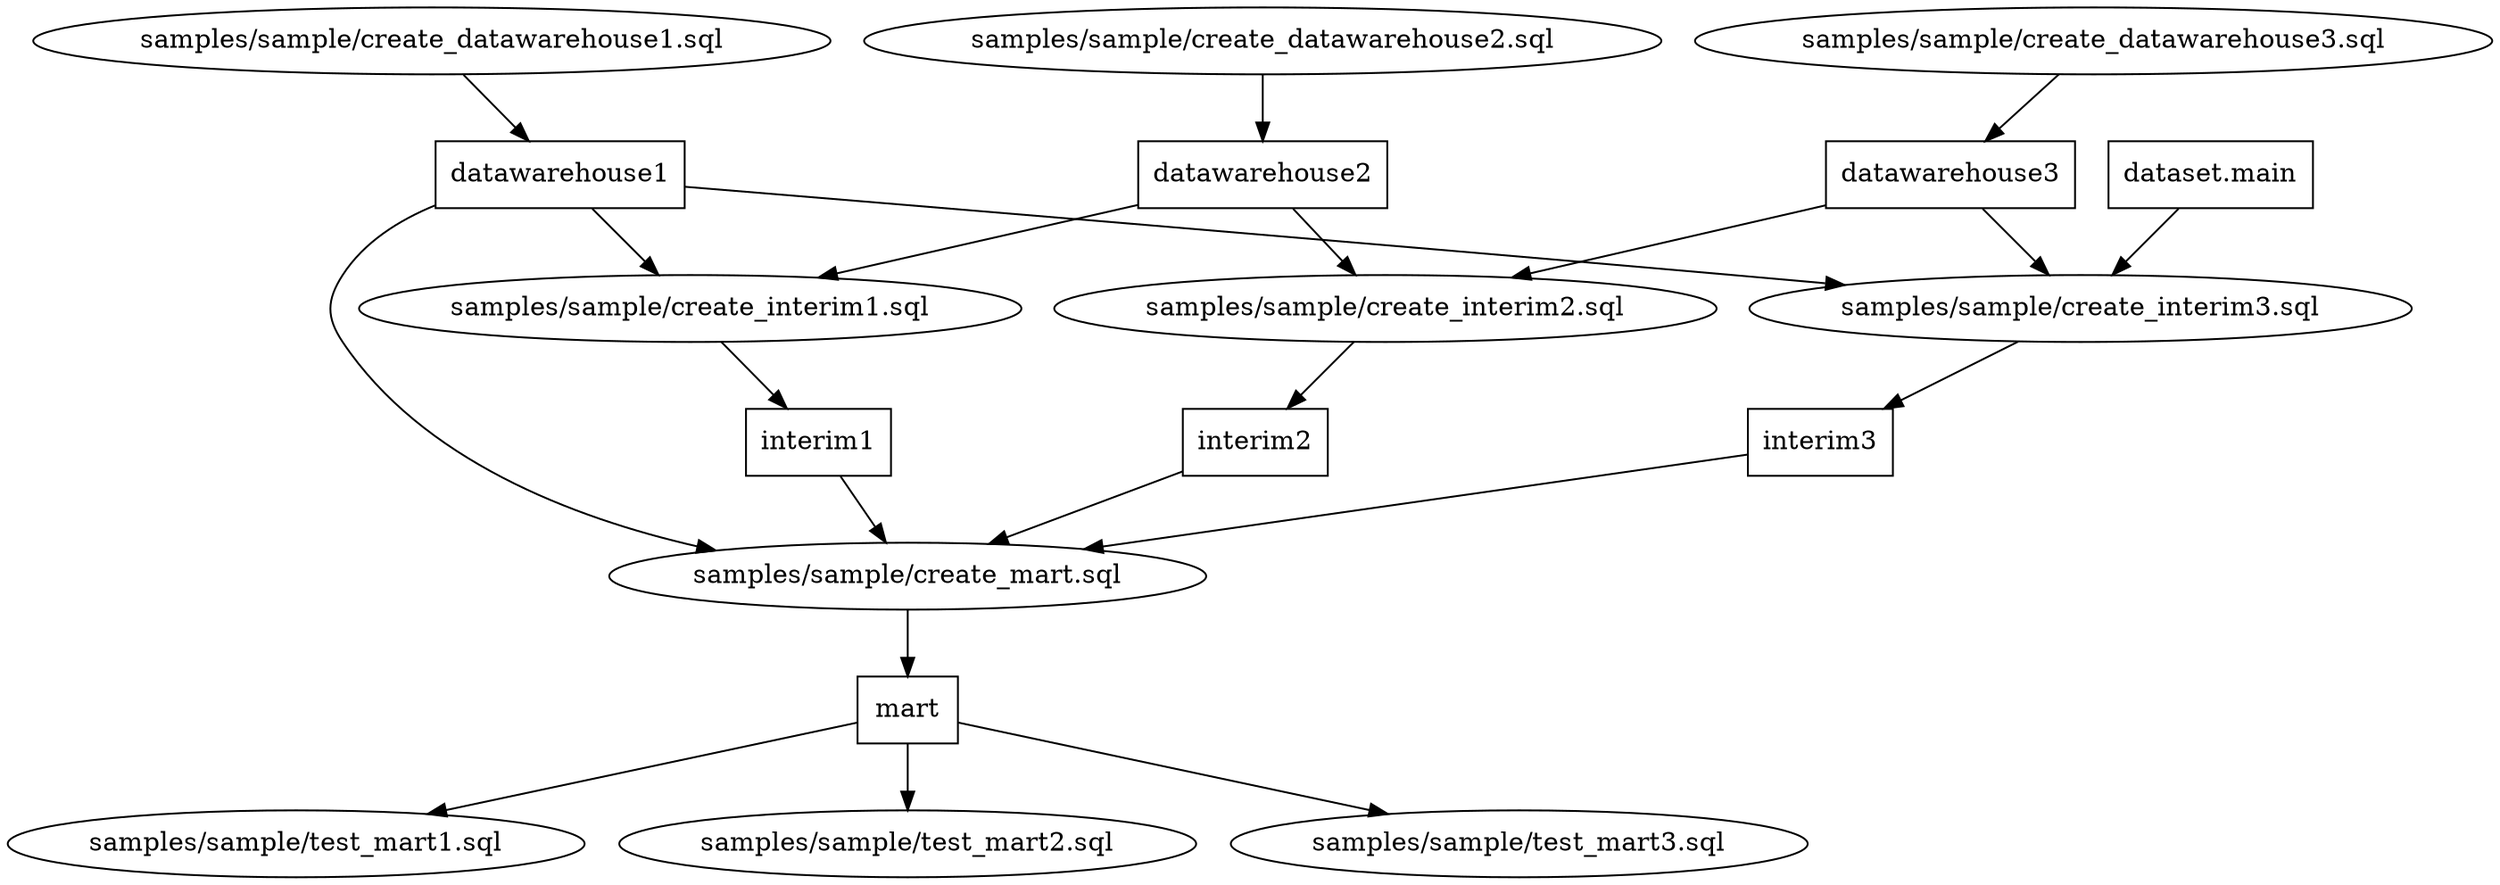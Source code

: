 digraph G {
0 [label="samples/sample/create_datawarehouse1.sql", shape="", type=query];
1 [label="samples/sample/create_datawarehouse2.sql", shape="", type=query];
2 [label="samples/sample/create_datawarehouse3.sql", shape="", type=query];
3 [label="samples/sample/create_interim1.sql", shape="", type=query];
4 [label="samples/sample/create_interim2.sql", shape="", type=query];
5 [label="samples/sample/create_interim3.sql", shape="", type=query];
6 [label="samples/sample/create_mart.sql", shape="", type=query];
7 [label="samples/sample/test_mart1.sql", shape="", type=query];
8 [label="samples/sample/test_mart2.sql", shape="", type=query];
9 [label="samples/sample/test_mart3.sql", shape="", type=query];
10 [label="dataset.main", shape=box, type=table];
11 [label=datawarehouse1, shape=box, type=table];
12 [label=datawarehouse2, shape=box, type=table];
13 [label=datawarehouse3, shape=box, type=table];
14 [label=interim1, shape=box, type=table];
15 [label=interim2, shape=box, type=table];
16 [label=interim3, shape=box, type=table];
17 [label=mart, shape=box, type=table];
0->11 ;
1->12 ;
2->13 ;
3->14 ;
4->15 ;
5->16 ;
6->17 ;
10->5 ;
11->3 ;
11->5 ;
11->6 ;
12->3 ;
12->4 ;
13->5 ;
13->4 ;
14->6 ;
15->6 ;
16->6 ;
17->9 ;
17->8 ;
17->7 ;
}
